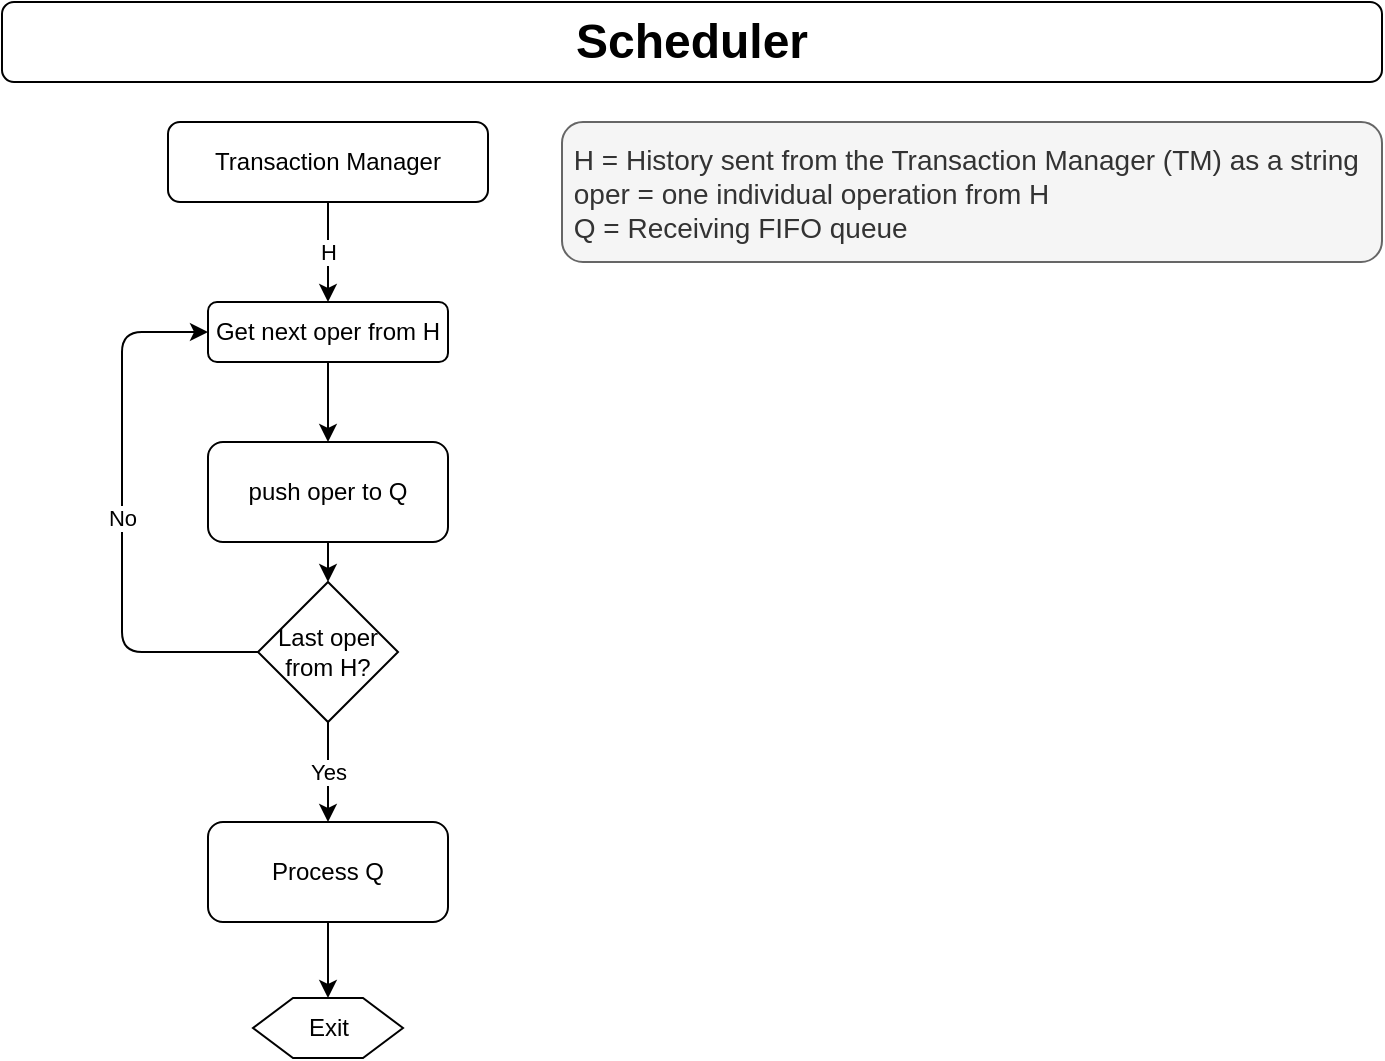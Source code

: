 <mxfile version="13.9.7" type="github">
  <diagram id="C5RBs43oDa-KdzZeNtuy" name="Page-1">
    <mxGraphModel dx="816" dy="389" grid="1" gridSize="10" guides="1" tooltips="1" connect="1" arrows="1" fold="1" page="1" pageScale="1" pageWidth="827" pageHeight="1169" math="0" shadow="0">
      <root>
        <mxCell id="WIyWlLk6GJQsqaUBKTNV-0" />
        <mxCell id="WIyWlLk6GJQsqaUBKTNV-1" parent="WIyWlLk6GJQsqaUBKTNV-0" />
        <mxCell id="WIyWlLk6GJQsqaUBKTNV-3" value="Transaction Manager" style="rounded=1;whiteSpace=wrap;html=1;fontSize=12;glass=0;strokeWidth=1;shadow=0;" parent="WIyWlLk6GJQsqaUBKTNV-1" vertex="1">
          <mxGeometry x="163" y="100" width="160" height="40" as="geometry" />
        </mxCell>
        <mxCell id="MxyfuENbYduMKJOF5cX6-17" value="Scheduler" style="rounded=1;whiteSpace=wrap;html=1;fontSize=24;glass=0;strokeWidth=1;shadow=0;fontStyle=1" parent="WIyWlLk6GJQsqaUBKTNV-1" vertex="1">
          <mxGeometry x="80" y="40" width="690" height="40" as="geometry" />
        </mxCell>
        <mxCell id="MxyfuENbYduMKJOF5cX6-45" value="&amp;nbsp;H = History sent from the Transaction Manager (TM) as a string&lt;br&gt;&amp;nbsp;oper = one individual operation from H&lt;br&gt;&amp;nbsp;Q = Receiving FIFO queue" style="text;html=1;align=left;verticalAlign=middle;whiteSpace=wrap;rounded=1;fontSize=14;labelBorderColor=none;spacingTop=2;spacingLeft=0;spacingBottom=0;spacingRight=0;spacing=2;perimeterSpacing=0;strokeWidth=1;labelPadding=-1;fillColor=#f5f5f5;strokeColor=#666666;fontColor=#333333;" parent="WIyWlLk6GJQsqaUBKTNV-1" vertex="1">
          <mxGeometry x="360" y="100" width="410" height="70" as="geometry" />
        </mxCell>
        <mxCell id="ZSIssIE1yZMaLI59TzmF-9" style="edgeStyle=orthogonalEdgeStyle;rounded=0;orthogonalLoop=1;jettySize=auto;html=1;exitX=0.5;exitY=1;exitDx=0;exitDy=0;" edge="1" parent="WIyWlLk6GJQsqaUBKTNV-1" source="jcFwn0k5lUS_TI383dsa-9" target="ZSIssIE1yZMaLI59TzmF-5">
          <mxGeometry relative="1" as="geometry" />
        </mxCell>
        <mxCell id="jcFwn0k5lUS_TI383dsa-9" value="Get next oper from H" style="rounded=1;whiteSpace=wrap;html=1;fontSize=12;glass=0;strokeWidth=1;shadow=0;" parent="WIyWlLk6GJQsqaUBKTNV-1" vertex="1">
          <mxGeometry x="183" y="190" width="120" height="30" as="geometry" />
        </mxCell>
        <mxCell id="jcFwn0k5lUS_TI383dsa-33" value="Exit" style="shape=hexagon;perimeter=hexagonPerimeter2;whiteSpace=wrap;html=1;fixedSize=1;align=center;" parent="WIyWlLk6GJQsqaUBKTNV-1" vertex="1">
          <mxGeometry x="205.5" y="538" width="75" height="30" as="geometry" />
        </mxCell>
        <mxCell id="ZSIssIE1yZMaLI59TzmF-0" value="" style="endArrow=classic;html=1;" edge="1" parent="WIyWlLk6GJQsqaUBKTNV-1" source="WIyWlLk6GJQsqaUBKTNV-3" target="jcFwn0k5lUS_TI383dsa-9">
          <mxGeometry relative="1" as="geometry">
            <mxPoint x="320" y="200" as="sourcePoint" />
            <mxPoint x="420" y="200" as="targetPoint" />
          </mxGeometry>
        </mxCell>
        <mxCell id="ZSIssIE1yZMaLI59TzmF-1" value="H" style="edgeLabel;resizable=0;html=1;align=center;verticalAlign=middle;" connectable="0" vertex="1" parent="ZSIssIE1yZMaLI59TzmF-0">
          <mxGeometry relative="1" as="geometry" />
        </mxCell>
        <mxCell id="ZSIssIE1yZMaLI59TzmF-2" value="Process Q" style="rounded=1;whiteSpace=wrap;html=1;fontSize=12;glass=0;strokeWidth=1;shadow=0;" vertex="1" parent="WIyWlLk6GJQsqaUBKTNV-1">
          <mxGeometry x="183" y="450" width="120" height="50" as="geometry" />
        </mxCell>
        <mxCell id="ZSIssIE1yZMaLI59TzmF-4" value="" style="endArrow=classic;html=1;entryX=0.5;entryY=0;entryDx=0;entryDy=0;" edge="1" parent="WIyWlLk6GJQsqaUBKTNV-1" source="ZSIssIE1yZMaLI59TzmF-2" target="jcFwn0k5lUS_TI383dsa-33">
          <mxGeometry width="50" height="50" relative="1" as="geometry">
            <mxPoint x="260" y="498" as="sourcePoint" />
            <mxPoint x="253" y="438" as="targetPoint" />
          </mxGeometry>
        </mxCell>
        <mxCell id="ZSIssIE1yZMaLI59TzmF-10" style="edgeStyle=orthogonalEdgeStyle;rounded=0;orthogonalLoop=1;jettySize=auto;html=1;exitX=0.5;exitY=1;exitDx=0;exitDy=0;entryX=0.5;entryY=0;entryDx=0;entryDy=0;" edge="1" parent="WIyWlLk6GJQsqaUBKTNV-1" source="ZSIssIE1yZMaLI59TzmF-5" target="ZSIssIE1yZMaLI59TzmF-6">
          <mxGeometry relative="1" as="geometry" />
        </mxCell>
        <mxCell id="ZSIssIE1yZMaLI59TzmF-5" value="push oper to Q" style="rounded=1;whiteSpace=wrap;html=1;fontSize=12;glass=0;strokeWidth=1;shadow=0;" vertex="1" parent="WIyWlLk6GJQsqaUBKTNV-1">
          <mxGeometry x="183" y="260" width="120" height="50" as="geometry" />
        </mxCell>
        <mxCell id="ZSIssIE1yZMaLI59TzmF-6" value="Last oper from H?" style="rhombus;whiteSpace=wrap;html=1;" vertex="1" parent="WIyWlLk6GJQsqaUBKTNV-1">
          <mxGeometry x="208" y="330" width="70" height="70" as="geometry" />
        </mxCell>
        <mxCell id="ZSIssIE1yZMaLI59TzmF-12" value="" style="endArrow=classic;html=1;exitX=0.5;exitY=1;exitDx=0;exitDy=0;entryX=0.5;entryY=0;entryDx=0;entryDy=0;" edge="1" parent="WIyWlLk6GJQsqaUBKTNV-1" source="ZSIssIE1yZMaLI59TzmF-6" target="ZSIssIE1yZMaLI59TzmF-2">
          <mxGeometry relative="1" as="geometry">
            <mxPoint x="320" y="510" as="sourcePoint" />
            <mxPoint x="420" y="510" as="targetPoint" />
          </mxGeometry>
        </mxCell>
        <mxCell id="ZSIssIE1yZMaLI59TzmF-13" value="Yes" style="edgeLabel;resizable=0;html=1;align=center;verticalAlign=middle;" connectable="0" vertex="1" parent="ZSIssIE1yZMaLI59TzmF-12">
          <mxGeometry relative="1" as="geometry" />
        </mxCell>
        <mxCell id="ZSIssIE1yZMaLI59TzmF-16" value="" style="endArrow=classic;html=1;exitX=0;exitY=0.5;exitDx=0;exitDy=0;edgeStyle=orthogonalEdgeStyle;entryX=0;entryY=0.5;entryDx=0;entryDy=0;" edge="1" parent="WIyWlLk6GJQsqaUBKTNV-1" source="ZSIssIE1yZMaLI59TzmF-6" target="jcFwn0k5lUS_TI383dsa-9">
          <mxGeometry relative="1" as="geometry">
            <mxPoint x="320" y="410" as="sourcePoint" />
            <mxPoint x="70" y="365" as="targetPoint" />
            <Array as="points">
              <mxPoint x="140" y="365" />
              <mxPoint x="140" y="205" />
            </Array>
          </mxGeometry>
        </mxCell>
        <mxCell id="ZSIssIE1yZMaLI59TzmF-17" value="No" style="edgeLabel;resizable=0;html=1;align=center;verticalAlign=middle;" connectable="0" vertex="1" parent="ZSIssIE1yZMaLI59TzmF-16">
          <mxGeometry relative="1" as="geometry" />
        </mxCell>
      </root>
    </mxGraphModel>
  </diagram>
</mxfile>
